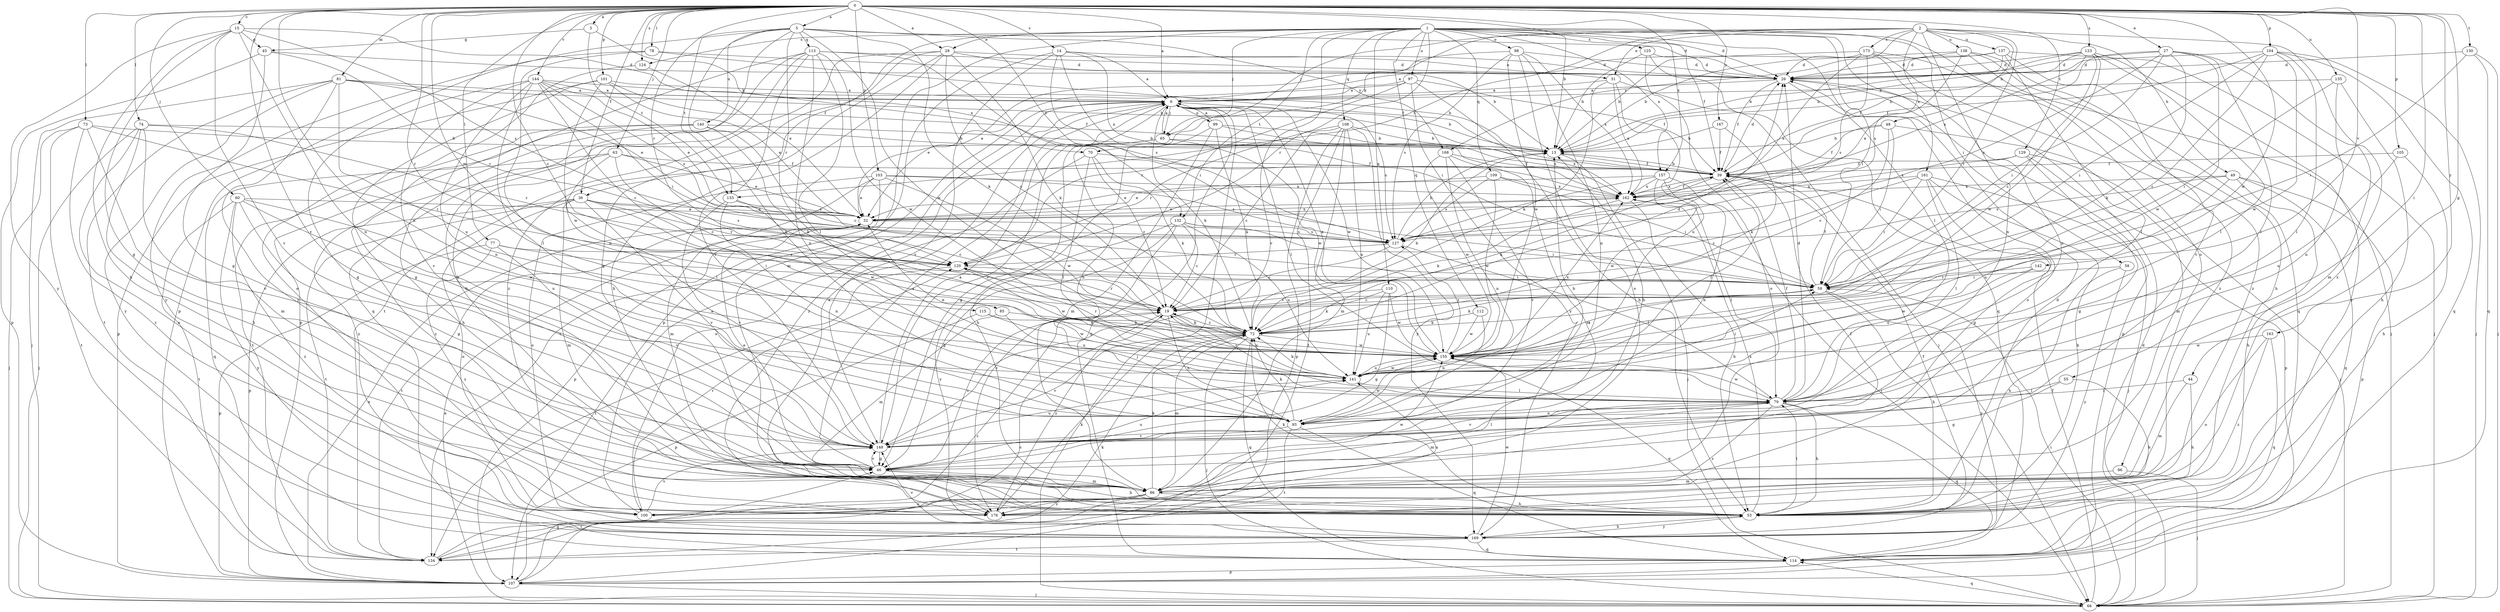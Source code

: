 strict digraph  {
0;
1;
2;
3;
5;
6;
13;
14;
15;
19;
26;
27;
28;
31;
32;
36;
39;
44;
45;
46;
48;
49;
53;
55;
58;
59;
60;
63;
65;
66;
70;
72;
73;
74;
77;
78;
79;
81;
85;
86;
93;
96;
97;
98;
99;
100;
101;
103;
104;
105;
107;
108;
109;
110;
112;
113;
114;
115;
120;
123;
124;
125;
127;
129;
130;
132;
133;
134;
135;
137;
138;
140;
141;
142;
144;
148;
155;
157;
161;
162;
163;
167;
168;
169;
173;
176;
0 -> 3  [label=a];
0 -> 5  [label=a];
0 -> 6  [label=a];
0 -> 13  [label=b];
0 -> 14  [label=c];
0 -> 15  [label=c];
0 -> 19  [label=c];
0 -> 27  [label=e];
0 -> 28  [label=e];
0 -> 36  [label=f];
0 -> 44  [label=g];
0 -> 55  [label=i];
0 -> 60  [label=j];
0 -> 63  [label=j];
0 -> 73  [label=l];
0 -> 74  [label=l];
0 -> 77  [label=l];
0 -> 78  [label=l];
0 -> 81  [label=m];
0 -> 85  [label=m];
0 -> 93  [label=n];
0 -> 101  [label=p];
0 -> 103  [label=p];
0 -> 104  [label=p];
0 -> 105  [label=p];
0 -> 115  [label=r];
0 -> 120  [label=r];
0 -> 123  [label=s];
0 -> 124  [label=s];
0 -> 129  [label=t];
0 -> 130  [label=t];
0 -> 132  [label=t];
0 -> 135  [label=u];
0 -> 142  [label=v];
0 -> 144  [label=v];
0 -> 148  [label=v];
0 -> 155  [label=w];
0 -> 157  [label=x];
0 -> 163  [label=y];
0 -> 167  [label=y];
1 -> 26  [label=d];
1 -> 28  [label=e];
1 -> 36  [label=f];
1 -> 39  [label=f];
1 -> 58  [label=i];
1 -> 59  [label=i];
1 -> 65  [label=j];
1 -> 79  [label=l];
1 -> 86  [label=m];
1 -> 96  [label=o];
1 -> 97  [label=o];
1 -> 98  [label=o];
1 -> 108  [label=q];
1 -> 109  [label=q];
1 -> 110  [label=q];
1 -> 112  [label=q];
1 -> 120  [label=r];
1 -> 124  [label=s];
1 -> 125  [label=s];
1 -> 132  [label=t];
1 -> 148  [label=v];
1 -> 157  [label=x];
1 -> 161  [label=x];
2 -> 31  [label=e];
2 -> 48  [label=h];
2 -> 49  [label=h];
2 -> 59  [label=i];
2 -> 65  [label=j];
2 -> 70  [label=k];
2 -> 93  [label=n];
2 -> 127  [label=s];
2 -> 133  [label=t];
2 -> 137  [label=u];
2 -> 138  [label=u];
2 -> 168  [label=y];
2 -> 173  [label=z];
2 -> 176  [label=z];
3 -> 45  [label=g];
3 -> 70  [label=k];
3 -> 133  [label=t];
5 -> 26  [label=d];
5 -> 53  [label=h];
5 -> 72  [label=k];
5 -> 93  [label=n];
5 -> 107  [label=p];
5 -> 113  [label=q];
5 -> 120  [label=r];
5 -> 133  [label=t];
5 -> 140  [label=u];
5 -> 155  [label=w];
5 -> 168  [label=y];
6 -> 13  [label=b];
6 -> 65  [label=j];
6 -> 66  [label=j];
6 -> 72  [label=k];
6 -> 79  [label=l];
6 -> 99  [label=o];
6 -> 114  [label=q];
6 -> 127  [label=s];
6 -> 134  [label=t];
6 -> 148  [label=v];
6 -> 155  [label=w];
6 -> 176  [label=z];
13 -> 39  [label=f];
13 -> 66  [label=j];
14 -> 6  [label=a];
14 -> 26  [label=d];
14 -> 59  [label=i];
14 -> 107  [label=p];
14 -> 127  [label=s];
14 -> 148  [label=v];
14 -> 162  [label=x];
15 -> 45  [label=g];
15 -> 46  [label=g];
15 -> 53  [label=h];
15 -> 93  [label=n];
15 -> 127  [label=s];
15 -> 148  [label=v];
15 -> 162  [label=x];
15 -> 169  [label=y];
19 -> 72  [label=k];
19 -> 93  [label=n];
19 -> 120  [label=r];
19 -> 141  [label=u];
19 -> 176  [label=z];
26 -> 6  [label=a];
26 -> 39  [label=f];
26 -> 100  [label=o];
26 -> 107  [label=p];
27 -> 13  [label=b];
27 -> 26  [label=d];
27 -> 59  [label=i];
27 -> 72  [label=k];
27 -> 79  [label=l];
27 -> 86  [label=m];
27 -> 127  [label=s];
27 -> 155  [label=w];
28 -> 13  [label=b];
28 -> 19  [label=c];
28 -> 31  [label=e];
28 -> 46  [label=g];
28 -> 53  [label=h];
28 -> 72  [label=k];
28 -> 134  [label=t];
28 -> 176  [label=z];
31 -> 6  [label=a];
31 -> 66  [label=j];
31 -> 72  [label=k];
31 -> 141  [label=u];
31 -> 162  [label=x];
32 -> 127  [label=s];
32 -> 134  [label=t];
32 -> 162  [label=x];
36 -> 32  [label=e];
36 -> 86  [label=m];
36 -> 100  [label=o];
36 -> 107  [label=p];
36 -> 120  [label=r];
36 -> 127  [label=s];
36 -> 134  [label=t];
36 -> 148  [label=v];
36 -> 155  [label=w];
39 -> 13  [label=b];
39 -> 26  [label=d];
39 -> 72  [label=k];
39 -> 162  [label=x];
44 -> 53  [label=h];
44 -> 79  [label=l];
44 -> 86  [label=m];
45 -> 26  [label=d];
45 -> 46  [label=g];
45 -> 107  [label=p];
45 -> 120  [label=r];
46 -> 6  [label=a];
46 -> 19  [label=c];
46 -> 32  [label=e];
46 -> 53  [label=h];
46 -> 86  [label=m];
46 -> 141  [label=u];
46 -> 148  [label=v];
48 -> 13  [label=b];
48 -> 19  [label=c];
48 -> 39  [label=f];
48 -> 59  [label=i];
48 -> 86  [label=m];
49 -> 53  [label=h];
49 -> 107  [label=p];
49 -> 114  [label=q];
49 -> 127  [label=s];
49 -> 141  [label=u];
49 -> 162  [label=x];
53 -> 26  [label=d];
53 -> 72  [label=k];
53 -> 79  [label=l];
53 -> 162  [label=x];
53 -> 169  [label=y];
55 -> 46  [label=g];
55 -> 53  [label=h];
55 -> 79  [label=l];
58 -> 53  [label=h];
58 -> 59  [label=i];
58 -> 169  [label=y];
59 -> 19  [label=c];
59 -> 39  [label=f];
59 -> 53  [label=h];
59 -> 72  [label=k];
59 -> 169  [label=y];
60 -> 32  [label=e];
60 -> 46  [label=g];
60 -> 134  [label=t];
60 -> 141  [label=u];
60 -> 155  [label=w];
60 -> 169  [label=y];
60 -> 176  [label=z];
63 -> 19  [label=c];
63 -> 32  [label=e];
63 -> 39  [label=f];
63 -> 79  [label=l];
63 -> 114  [label=q];
63 -> 176  [label=z];
65 -> 6  [label=a];
65 -> 46  [label=g];
65 -> 93  [label=n];
65 -> 155  [label=w];
65 -> 162  [label=x];
66 -> 26  [label=d];
66 -> 32  [label=e];
66 -> 39  [label=f];
66 -> 59  [label=i];
66 -> 114  [label=q];
70 -> 19  [label=c];
70 -> 39  [label=f];
70 -> 72  [label=k];
70 -> 79  [label=l];
70 -> 100  [label=o];
72 -> 13  [label=b];
72 -> 19  [label=c];
72 -> 26  [label=d];
72 -> 66  [label=j];
72 -> 86  [label=m];
72 -> 114  [label=q];
72 -> 148  [label=v];
72 -> 155  [label=w];
73 -> 13  [label=b];
73 -> 59  [label=i];
73 -> 66  [label=j];
73 -> 134  [label=t];
73 -> 148  [label=v];
73 -> 176  [label=z];
74 -> 13  [label=b];
74 -> 53  [label=h];
74 -> 66  [label=j];
74 -> 86  [label=m];
74 -> 100  [label=o];
74 -> 120  [label=r];
77 -> 59  [label=i];
77 -> 107  [label=p];
77 -> 120  [label=r];
77 -> 148  [label=v];
77 -> 176  [label=z];
78 -> 26  [label=d];
78 -> 39  [label=f];
78 -> 93  [label=n];
78 -> 169  [label=y];
79 -> 26  [label=d];
79 -> 39  [label=f];
79 -> 53  [label=h];
79 -> 86  [label=m];
79 -> 93  [label=n];
79 -> 114  [label=q];
79 -> 148  [label=v];
79 -> 155  [label=w];
79 -> 176  [label=z];
81 -> 6  [label=a];
81 -> 13  [label=b];
81 -> 32  [label=e];
81 -> 66  [label=j];
81 -> 134  [label=t];
81 -> 141  [label=u];
81 -> 169  [label=y];
81 -> 176  [label=z];
85 -> 72  [label=k];
85 -> 86  [label=m];
85 -> 141  [label=u];
86 -> 6  [label=a];
86 -> 39  [label=f];
86 -> 53  [label=h];
86 -> 72  [label=k];
86 -> 100  [label=o];
86 -> 134  [label=t];
86 -> 155  [label=w];
86 -> 176  [label=z];
93 -> 13  [label=b];
93 -> 72  [label=k];
93 -> 114  [label=q];
93 -> 134  [label=t];
93 -> 148  [label=v];
93 -> 155  [label=w];
96 -> 66  [label=j];
96 -> 86  [label=m];
97 -> 6  [label=a];
97 -> 32  [label=e];
97 -> 39  [label=f];
97 -> 53  [label=h];
97 -> 120  [label=r];
97 -> 169  [label=y];
98 -> 26  [label=d];
98 -> 32  [label=e];
98 -> 93  [label=n];
98 -> 100  [label=o];
98 -> 127  [label=s];
98 -> 155  [label=w];
98 -> 162  [label=x];
99 -> 6  [label=a];
99 -> 13  [label=b];
99 -> 53  [label=h];
99 -> 72  [label=k];
99 -> 86  [label=m];
99 -> 162  [label=x];
100 -> 6  [label=a];
100 -> 120  [label=r];
100 -> 148  [label=v];
101 -> 6  [label=a];
101 -> 32  [label=e];
101 -> 39  [label=f];
101 -> 46  [label=g];
101 -> 107  [label=p];
101 -> 155  [label=w];
103 -> 32  [label=e];
103 -> 86  [label=m];
103 -> 100  [label=o];
103 -> 107  [label=p];
103 -> 127  [label=s];
103 -> 155  [label=w];
103 -> 162  [label=x];
104 -> 19  [label=c];
104 -> 26  [label=d];
104 -> 39  [label=f];
104 -> 59  [label=i];
104 -> 66  [label=j];
104 -> 79  [label=l];
104 -> 114  [label=q];
104 -> 155  [label=w];
105 -> 39  [label=f];
105 -> 53  [label=h];
105 -> 141  [label=u];
107 -> 19  [label=c];
107 -> 32  [label=e];
107 -> 46  [label=g];
107 -> 66  [label=j];
108 -> 13  [label=b];
108 -> 19  [label=c];
108 -> 86  [label=m];
108 -> 107  [label=p];
108 -> 120  [label=r];
108 -> 134  [label=t];
108 -> 141  [label=u];
108 -> 169  [label=y];
109 -> 32  [label=e];
109 -> 59  [label=i];
109 -> 127  [label=s];
109 -> 155  [label=w];
109 -> 162  [label=x];
110 -> 19  [label=c];
110 -> 46  [label=g];
110 -> 72  [label=k];
110 -> 141  [label=u];
110 -> 155  [label=w];
112 -> 72  [label=k];
112 -> 93  [label=n];
112 -> 155  [label=w];
113 -> 26  [label=d];
113 -> 53  [label=h];
113 -> 59  [label=i];
113 -> 79  [label=l];
113 -> 93  [label=n];
113 -> 107  [label=p];
113 -> 114  [label=q];
113 -> 148  [label=v];
113 -> 155  [label=w];
114 -> 107  [label=p];
115 -> 72  [label=k];
115 -> 107  [label=p];
115 -> 155  [label=w];
120 -> 59  [label=i];
120 -> 134  [label=t];
120 -> 155  [label=w];
123 -> 13  [label=b];
123 -> 19  [label=c];
123 -> 26  [label=d];
123 -> 39  [label=f];
123 -> 79  [label=l];
123 -> 155  [label=w];
123 -> 162  [label=x];
123 -> 169  [label=y];
124 -> 32  [label=e];
124 -> 100  [label=o];
125 -> 13  [label=b];
125 -> 26  [label=d];
125 -> 100  [label=o];
125 -> 114  [label=q];
127 -> 13  [label=b];
127 -> 19  [label=c];
127 -> 79  [label=l];
127 -> 120  [label=r];
129 -> 39  [label=f];
129 -> 46  [label=g];
129 -> 66  [label=j];
129 -> 107  [label=p];
129 -> 162  [label=x];
130 -> 26  [label=d];
130 -> 59  [label=i];
130 -> 66  [label=j];
130 -> 114  [label=q];
132 -> 19  [label=c];
132 -> 46  [label=g];
132 -> 59  [label=i];
132 -> 127  [label=s];
132 -> 141  [label=u];
132 -> 169  [label=y];
132 -> 176  [label=z];
133 -> 19  [label=c];
133 -> 32  [label=e];
133 -> 93  [label=n];
133 -> 148  [label=v];
134 -> 19  [label=c];
134 -> 72  [label=k];
135 -> 6  [label=a];
135 -> 53  [label=h];
135 -> 59  [label=i];
135 -> 93  [label=n];
137 -> 6  [label=a];
137 -> 13  [label=b];
137 -> 26  [label=d];
137 -> 66  [label=j];
137 -> 79  [label=l];
137 -> 148  [label=v];
138 -> 13  [label=b];
138 -> 26  [label=d];
138 -> 32  [label=e];
138 -> 53  [label=h];
138 -> 114  [label=q];
138 -> 176  [label=z];
140 -> 13  [label=b];
140 -> 19  [label=c];
140 -> 53  [label=h];
140 -> 72  [label=k];
140 -> 134  [label=t];
140 -> 169  [label=y];
141 -> 19  [label=c];
141 -> 32  [label=e];
141 -> 39  [label=f];
141 -> 59  [label=i];
141 -> 72  [label=k];
141 -> 79  [label=l];
141 -> 155  [label=w];
142 -> 59  [label=i];
142 -> 141  [label=u];
142 -> 155  [label=w];
144 -> 6  [label=a];
144 -> 13  [label=b];
144 -> 19  [label=c];
144 -> 32  [label=e];
144 -> 46  [label=g];
144 -> 59  [label=i];
144 -> 79  [label=l];
144 -> 93  [label=n];
144 -> 127  [label=s];
144 -> 148  [label=v];
148 -> 6  [label=a];
148 -> 13  [label=b];
148 -> 46  [label=g];
148 -> 79  [label=l];
148 -> 141  [label=u];
155 -> 6  [label=a];
155 -> 59  [label=i];
155 -> 114  [label=q];
155 -> 120  [label=r];
155 -> 127  [label=s];
155 -> 141  [label=u];
155 -> 162  [label=x];
157 -> 32  [label=e];
157 -> 66  [label=j];
157 -> 93  [label=n];
157 -> 127  [label=s];
157 -> 155  [label=w];
157 -> 162  [label=x];
161 -> 19  [label=c];
161 -> 46  [label=g];
161 -> 53  [label=h];
161 -> 59  [label=i];
161 -> 66  [label=j];
161 -> 79  [label=l];
161 -> 162  [label=x];
162 -> 32  [label=e];
162 -> 39  [label=f];
162 -> 53  [label=h];
162 -> 72  [label=k];
162 -> 79  [label=l];
163 -> 100  [label=o];
163 -> 114  [label=q];
163 -> 155  [label=w];
163 -> 176  [label=z];
167 -> 13  [label=b];
167 -> 39  [label=f];
167 -> 72  [label=k];
168 -> 39  [label=f];
168 -> 86  [label=m];
168 -> 93  [label=n];
168 -> 148  [label=v];
168 -> 155  [label=w];
169 -> 39  [label=f];
169 -> 53  [label=h];
169 -> 114  [label=q];
169 -> 134  [label=t];
169 -> 148  [label=v];
169 -> 155  [label=w];
173 -> 13  [label=b];
173 -> 26  [label=d];
173 -> 32  [label=e];
173 -> 66  [label=j];
173 -> 93  [label=n];
173 -> 127  [label=s];
173 -> 176  [label=z];
176 -> 72  [label=k];
176 -> 141  [label=u];
}
